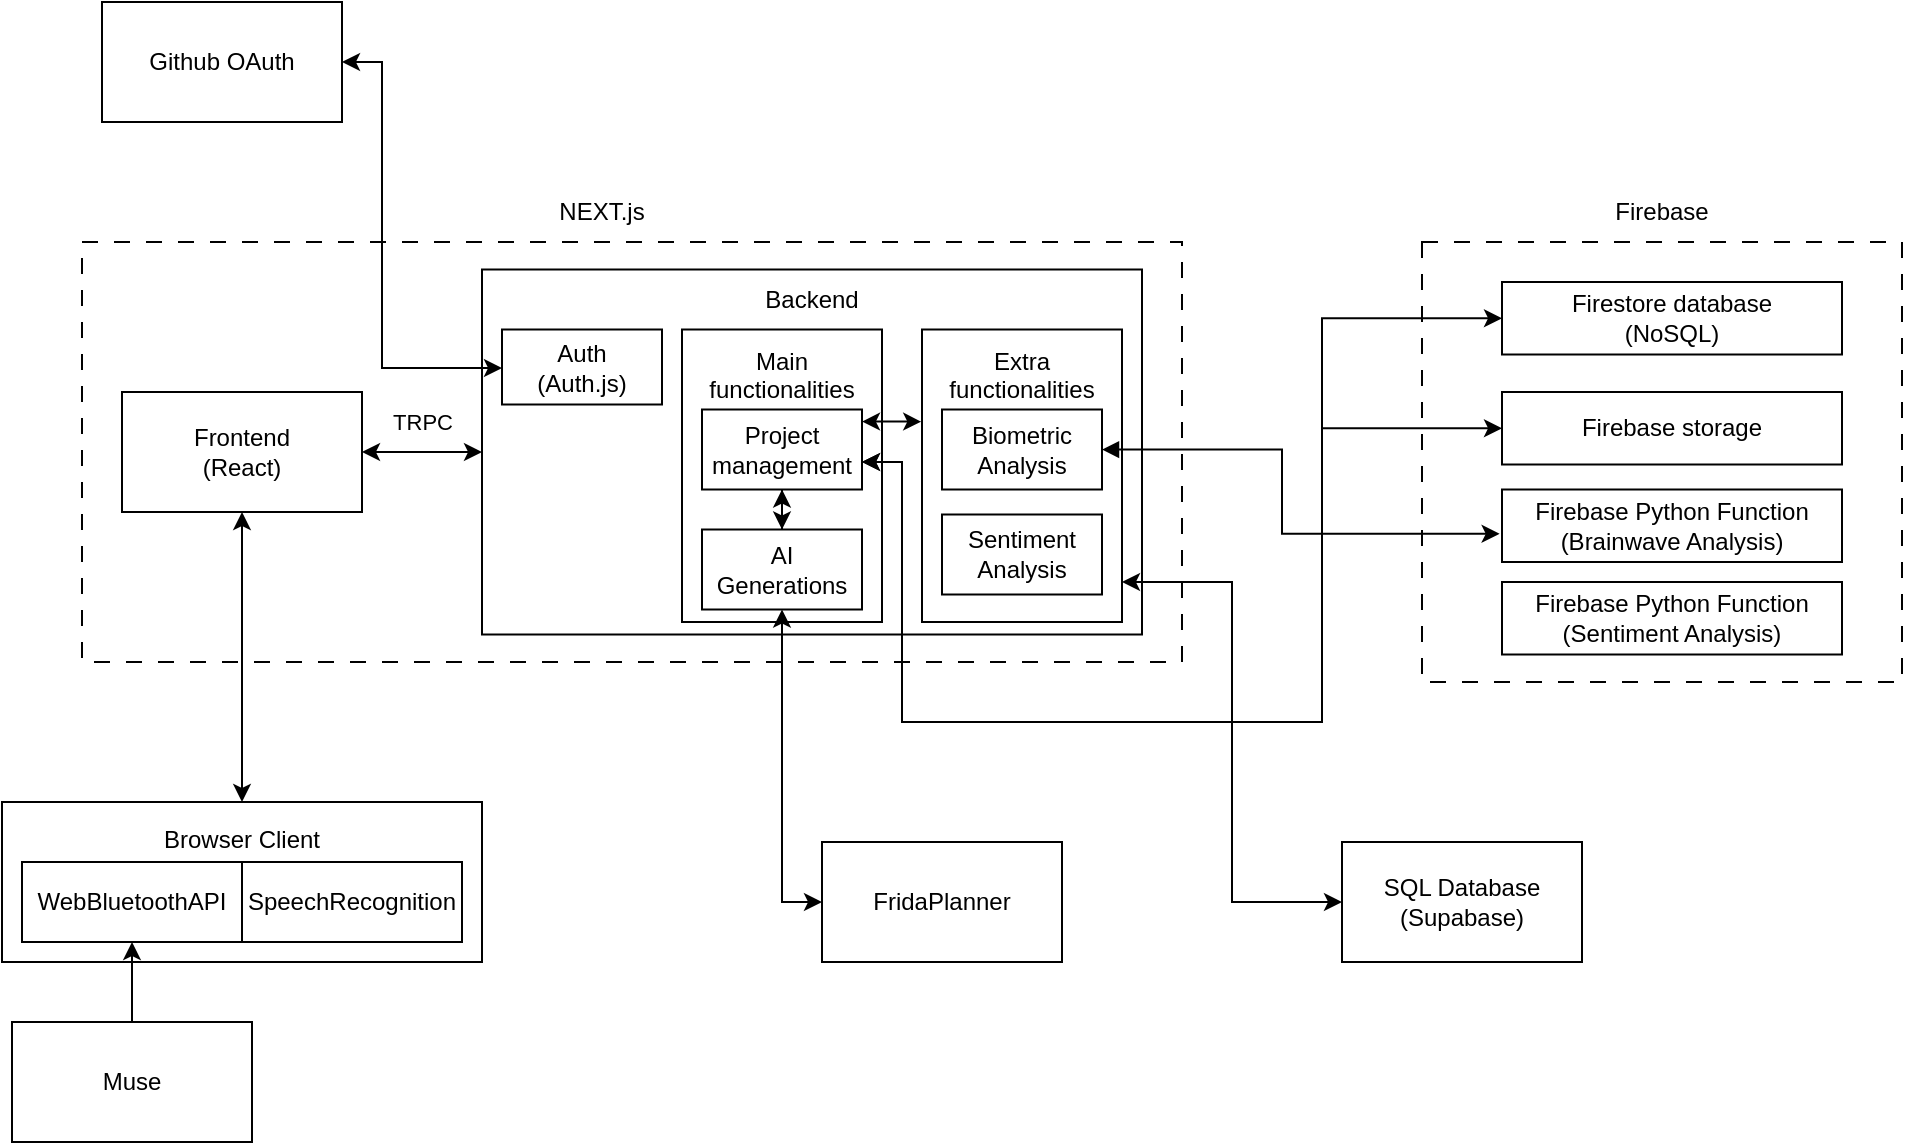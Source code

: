 <mxfile version="26.1.0">
  <diagram name="Page-1" id="2u5XQ1TVpz-50JPjkIr8">
    <mxGraphModel dx="1643" dy="976" grid="1" gridSize="10" guides="1" tooltips="1" connect="1" arrows="1" fold="1" page="1" pageScale="1" pageWidth="850" pageHeight="1100" math="0" shadow="0">
      <root>
        <mxCell id="0" />
        <mxCell id="1" parent="0" />
        <mxCell id="o_S3ILkpT6AB_PazXlzC-28" value="" style="rounded=0;whiteSpace=wrap;html=1;fillColor=none;dashed=1;dashPattern=8 8;" parent="1" vertex="1">
          <mxGeometry x="750" y="300" width="240" height="220" as="geometry" />
        </mxCell>
        <mxCell id="o_S3ILkpT6AB_PazXlzC-3" value="" style="rounded=0;whiteSpace=wrap;html=1;fillColor=none;dashed=1;dashPattern=8 8;" parent="1" vertex="1">
          <mxGeometry x="80" y="300" width="550" height="210" as="geometry" />
        </mxCell>
        <mxCell id="o_S3ILkpT6AB_PazXlzC-17" style="edgeStyle=orthogonalEdgeStyle;rounded=0;orthogonalLoop=1;jettySize=auto;html=1;entryX=0.5;entryY=0;entryDx=0;entryDy=0;startArrow=classic;startFill=1;" parent="1" source="o_S3ILkpT6AB_PazXlzC-1" target="o_S3ILkpT6AB_PazXlzC-16" edge="1">
          <mxGeometry relative="1" as="geometry">
            <Array as="points" />
          </mxGeometry>
        </mxCell>
        <mxCell id="o_S3ILkpT6AB_PazXlzC-1" value="Frontend&lt;div&gt;(React)&lt;/div&gt;" style="rounded=0;whiteSpace=wrap;html=1;" parent="1" vertex="1">
          <mxGeometry x="100" y="375" width="120" height="60" as="geometry" />
        </mxCell>
        <mxCell id="o_S3ILkpT6AB_PazXlzC-2" value="" style="rounded=0;whiteSpace=wrap;html=1;" parent="1" vertex="1">
          <mxGeometry x="280" y="313.75" width="330" height="182.5" as="geometry" />
        </mxCell>
        <mxCell id="o_S3ILkpT6AB_PazXlzC-4" value="NEXT.js" style="text;html=1;align=center;verticalAlign=middle;whiteSpace=wrap;rounded=0;" parent="1" vertex="1">
          <mxGeometry x="310" y="270" width="60" height="30" as="geometry" />
        </mxCell>
        <mxCell id="o_S3ILkpT6AB_PazXlzC-5" value="TRPC" style="endArrow=classic;startArrow=classic;html=1;rounded=0;exitX=1;exitY=0.5;exitDx=0;exitDy=0;entryX=0;entryY=0.5;entryDx=0;entryDy=0;" parent="1" source="o_S3ILkpT6AB_PazXlzC-1" target="o_S3ILkpT6AB_PazXlzC-2" edge="1">
          <mxGeometry y="15" width="50" height="50" relative="1" as="geometry">
            <mxPoint x="350" y="440" as="sourcePoint" />
            <mxPoint x="400" y="390" as="targetPoint" />
            <mxPoint as="offset" />
          </mxGeometry>
        </mxCell>
        <mxCell id="o_S3ILkpT6AB_PazXlzC-6" value="Backend" style="text;html=1;align=center;verticalAlign=middle;whiteSpace=wrap;rounded=0;" parent="1" vertex="1">
          <mxGeometry x="415" y="313.75" width="60" height="30" as="geometry" />
        </mxCell>
        <mxCell id="o_S3ILkpT6AB_PazXlzC-7" value="Main functionalities&lt;div&gt;&lt;br&gt;&lt;/div&gt;&lt;div&gt;&lt;br&gt;&lt;/div&gt;&lt;div&gt;&lt;br&gt;&lt;/div&gt;&lt;div&gt;&lt;br&gt;&lt;/div&gt;&lt;div&gt;&lt;br&gt;&lt;/div&gt;&lt;div&gt;&lt;br&gt;&lt;/div&gt;&lt;div&gt;&lt;br&gt;&lt;/div&gt;" style="rounded=0;whiteSpace=wrap;html=1;" parent="1" vertex="1">
          <mxGeometry x="380" y="343.75" width="100" height="146.25" as="geometry" />
        </mxCell>
        <mxCell id="o_S3ILkpT6AB_PazXlzC-45" style="edgeStyle=orthogonalEdgeStyle;rounded=0;orthogonalLoop=1;jettySize=auto;html=1;entryX=0;entryY=0.5;entryDx=0;entryDy=0;startArrow=classic;startFill=1;" parent="1" source="o_S3ILkpT6AB_PazXlzC-8" target="o_S3ILkpT6AB_PazXlzC-44" edge="1">
          <mxGeometry relative="1" as="geometry">
            <Array as="points">
              <mxPoint x="655" y="470" />
              <mxPoint x="655" y="630" />
            </Array>
          </mxGeometry>
        </mxCell>
        <mxCell id="o_S3ILkpT6AB_PazXlzC-8" value="Extra functionalities&lt;div&gt;&lt;br&gt;&lt;/div&gt;&lt;div&gt;&lt;br&gt;&lt;/div&gt;&lt;div&gt;&lt;br&gt;&lt;/div&gt;&lt;div&gt;&lt;br&gt;&lt;/div&gt;&lt;div&gt;&lt;br&gt;&lt;/div&gt;&lt;div&gt;&lt;br&gt;&lt;/div&gt;&lt;div&gt;&lt;br&gt;&lt;/div&gt;" style="rounded=0;whiteSpace=wrap;html=1;" parent="1" vertex="1">
          <mxGeometry x="500" y="343.75" width="100" height="146.25" as="geometry" />
        </mxCell>
        <mxCell id="o_S3ILkpT6AB_PazXlzC-25" style="edgeStyle=orthogonalEdgeStyle;rounded=0;orthogonalLoop=1;jettySize=auto;html=1;startArrow=block;startFill=1;entryX=-0.007;entryY=0.612;entryDx=0;entryDy=0;entryPerimeter=0;" parent="1" source="o_S3ILkpT6AB_PazXlzC-10" target="o_S3ILkpT6AB_PazXlzC-24" edge="1">
          <mxGeometry relative="1" as="geometry">
            <Array as="points">
              <mxPoint x="680" y="404" />
              <mxPoint x="680" y="446" />
            </Array>
          </mxGeometry>
        </mxCell>
        <mxCell id="o_S3ILkpT6AB_PazXlzC-10" value="Biometric Analysis" style="rounded=0;whiteSpace=wrap;html=1;" parent="1" vertex="1">
          <mxGeometry x="510" y="383.75" width="80" height="40" as="geometry" />
        </mxCell>
        <mxCell id="o_S3ILkpT6AB_PazXlzC-11" value="Sentiment Analysis" style="rounded=0;whiteSpace=wrap;html=1;" parent="1" vertex="1">
          <mxGeometry x="510" y="436.25" width="80" height="40" as="geometry" />
        </mxCell>
        <mxCell id="o_S3ILkpT6AB_PazXlzC-33" style="edgeStyle=orthogonalEdgeStyle;rounded=0;orthogonalLoop=1;jettySize=auto;html=1;entryX=0;entryY=0.5;entryDx=0;entryDy=0;startArrow=classic;startFill=1;" parent="1" source="o_S3ILkpT6AB_PazXlzC-14" target="o_S3ILkpT6AB_PazXlzC-31" edge="1">
          <mxGeometry relative="1" as="geometry">
            <Array as="points">
              <mxPoint x="490" y="410" />
              <mxPoint x="490" y="540" />
              <mxPoint x="700" y="540" />
              <mxPoint x="700" y="338" />
            </Array>
          </mxGeometry>
        </mxCell>
        <mxCell id="o_S3ILkpT6AB_PazXlzC-41" value="" style="edgeStyle=orthogonalEdgeStyle;rounded=0;orthogonalLoop=1;jettySize=auto;html=1;startArrow=classic;startFill=1;" parent="1" source="o_S3ILkpT6AB_PazXlzC-14" target="o_S3ILkpT6AB_PazXlzC-15" edge="1">
          <mxGeometry relative="1" as="geometry" />
        </mxCell>
        <mxCell id="o_S3ILkpT6AB_PazXlzC-14" value="Project management" style="rounded=0;whiteSpace=wrap;html=1;" parent="1" vertex="1">
          <mxGeometry x="390" y="383.75" width="80" height="40" as="geometry" />
        </mxCell>
        <mxCell id="o_S3ILkpT6AB_PazXlzC-38" style="edgeStyle=orthogonalEdgeStyle;rounded=0;orthogonalLoop=1;jettySize=auto;html=1;entryX=0;entryY=0.5;entryDx=0;entryDy=0;startArrow=classic;startFill=1;" parent="1" source="o_S3ILkpT6AB_PazXlzC-15" target="o_S3ILkpT6AB_PazXlzC-37" edge="1">
          <mxGeometry relative="1" as="geometry" />
        </mxCell>
        <mxCell id="o_S3ILkpT6AB_PazXlzC-15" value="&lt;div&gt;AI Generations&lt;/div&gt;" style="rounded=0;whiteSpace=wrap;html=1;" parent="1" vertex="1">
          <mxGeometry x="390" y="443.75" width="80" height="40" as="geometry" />
        </mxCell>
        <mxCell id="o_S3ILkpT6AB_PazXlzC-16" value="Browser Client&lt;div&gt;&lt;br&gt;&lt;/div&gt;&lt;div&gt;&lt;br&gt;&lt;/div&gt;&lt;div&gt;&lt;br&gt;&lt;/div&gt;" style="rounded=0;whiteSpace=wrap;html=1;" parent="1" vertex="1">
          <mxGeometry x="40" y="580" width="240" height="80" as="geometry" />
        </mxCell>
        <mxCell id="o_S3ILkpT6AB_PazXlzC-19" value="WebBluetoothAPI" style="rounded=0;whiteSpace=wrap;html=1;" parent="1" vertex="1">
          <mxGeometry x="50" y="610" width="110" height="40" as="geometry" />
        </mxCell>
        <mxCell id="o_S3ILkpT6AB_PazXlzC-23" value="" style="edgeStyle=orthogonalEdgeStyle;rounded=0;orthogonalLoop=1;jettySize=auto;html=1;" parent="1" source="o_S3ILkpT6AB_PazXlzC-22" target="o_S3ILkpT6AB_PazXlzC-19" edge="1">
          <mxGeometry relative="1" as="geometry" />
        </mxCell>
        <mxCell id="o_S3ILkpT6AB_PazXlzC-22" value="Muse" style="rounded=0;whiteSpace=wrap;html=1;" parent="1" vertex="1">
          <mxGeometry x="45" y="690" width="120" height="60" as="geometry" />
        </mxCell>
        <mxCell id="o_S3ILkpT6AB_PazXlzC-24" value="Firebase Python Function&lt;div&gt;(Brainwave Analysis)&lt;/div&gt;" style="rounded=0;whiteSpace=wrap;html=1;" parent="1" vertex="1">
          <mxGeometry x="790" y="423.75" width="170" height="36.25" as="geometry" />
        </mxCell>
        <mxCell id="o_S3ILkpT6AB_PazXlzC-26" value="SpeechRecognition" style="rounded=0;whiteSpace=wrap;html=1;" parent="1" vertex="1">
          <mxGeometry x="160" y="610" width="110" height="40" as="geometry" />
        </mxCell>
        <mxCell id="o_S3ILkpT6AB_PazXlzC-29" value="Firebase" style="text;html=1;align=center;verticalAlign=middle;whiteSpace=wrap;rounded=0;" parent="1" vertex="1">
          <mxGeometry x="840" y="270" width="60" height="30" as="geometry" />
        </mxCell>
        <mxCell id="o_S3ILkpT6AB_PazXlzC-31" value="Firestore database&lt;div&gt;(NoSQL)&lt;/div&gt;" style="rounded=0;whiteSpace=wrap;html=1;" parent="1" vertex="1">
          <mxGeometry x="790" y="320" width="170" height="36.25" as="geometry" />
        </mxCell>
        <mxCell id="o_S3ILkpT6AB_PazXlzC-32" value="Firebase Python Function&lt;div&gt;(Sentiment Analysis)&lt;/div&gt;" style="rounded=0;whiteSpace=wrap;html=1;" parent="1" vertex="1">
          <mxGeometry x="790" y="470" width="170" height="36.25" as="geometry" />
        </mxCell>
        <mxCell id="o_S3ILkpT6AB_PazXlzC-34" value="Firebase storage" style="rounded=0;whiteSpace=wrap;html=1;" parent="1" vertex="1">
          <mxGeometry x="790" y="375" width="170" height="36.25" as="geometry" />
        </mxCell>
        <mxCell id="o_S3ILkpT6AB_PazXlzC-37" value="FridaPlanner" style="rounded=0;whiteSpace=wrap;html=1;" parent="1" vertex="1">
          <mxGeometry x="450" y="600" width="120" height="60" as="geometry" />
        </mxCell>
        <mxCell id="o_S3ILkpT6AB_PazXlzC-39" value="&lt;div&gt;Auth&lt;/div&gt;&lt;div&gt;(Auth.js)&lt;/div&gt;" style="rounded=0;whiteSpace=wrap;html=1;" parent="1" vertex="1">
          <mxGeometry x="290" y="343.75" width="80" height="37.5" as="geometry" />
        </mxCell>
        <mxCell id="o_S3ILkpT6AB_PazXlzC-43" style="edgeStyle=orthogonalEdgeStyle;rounded=0;orthogonalLoop=1;jettySize=auto;html=1;startArrow=classic;startFill=1;" parent="1" source="o_S3ILkpT6AB_PazXlzC-42" target="o_S3ILkpT6AB_PazXlzC-39" edge="1">
          <mxGeometry relative="1" as="geometry">
            <Array as="points">
              <mxPoint x="230" y="210" />
              <mxPoint x="230" y="363" />
            </Array>
          </mxGeometry>
        </mxCell>
        <mxCell id="o_S3ILkpT6AB_PazXlzC-42" value="Github OAuth" style="rounded=0;whiteSpace=wrap;html=1;" parent="1" vertex="1">
          <mxGeometry x="90" y="180" width="120" height="60" as="geometry" />
        </mxCell>
        <mxCell id="o_S3ILkpT6AB_PazXlzC-44" value="SQL Database&lt;div&gt;(Supabase)&lt;/div&gt;" style="rounded=0;whiteSpace=wrap;html=1;" parent="1" vertex="1">
          <mxGeometry x="710" y="600" width="120" height="60" as="geometry" />
        </mxCell>
        <mxCell id="o_S3ILkpT6AB_PazXlzC-46" style="edgeStyle=orthogonalEdgeStyle;rounded=0;orthogonalLoop=1;jettySize=auto;html=1;startArrow=classic;startFill=1;entryX=-0.004;entryY=0.315;entryDx=0;entryDy=0;entryPerimeter=0;" parent="1" source="o_S3ILkpT6AB_PazXlzC-14" target="o_S3ILkpT6AB_PazXlzC-8" edge="1">
          <mxGeometry relative="1" as="geometry">
            <mxPoint x="499" y="370" as="targetPoint" />
            <Array as="points">
              <mxPoint x="490" y="390" />
            </Array>
          </mxGeometry>
        </mxCell>
        <mxCell id="FQpCb_WXSrrwvUZrRnzU-2" style="edgeStyle=orthogonalEdgeStyle;rounded=0;orthogonalLoop=1;jettySize=auto;html=1;entryX=0;entryY=0.5;entryDx=0;entryDy=0;startArrow=classic;startFill=1;" edge="1" parent="1" source="o_S3ILkpT6AB_PazXlzC-14" target="o_S3ILkpT6AB_PazXlzC-34">
          <mxGeometry relative="1" as="geometry">
            <Array as="points">
              <mxPoint x="490" y="410" />
              <mxPoint x="490" y="540" />
              <mxPoint x="700" y="540" />
              <mxPoint x="700" y="393" />
            </Array>
          </mxGeometry>
        </mxCell>
      </root>
    </mxGraphModel>
  </diagram>
</mxfile>
